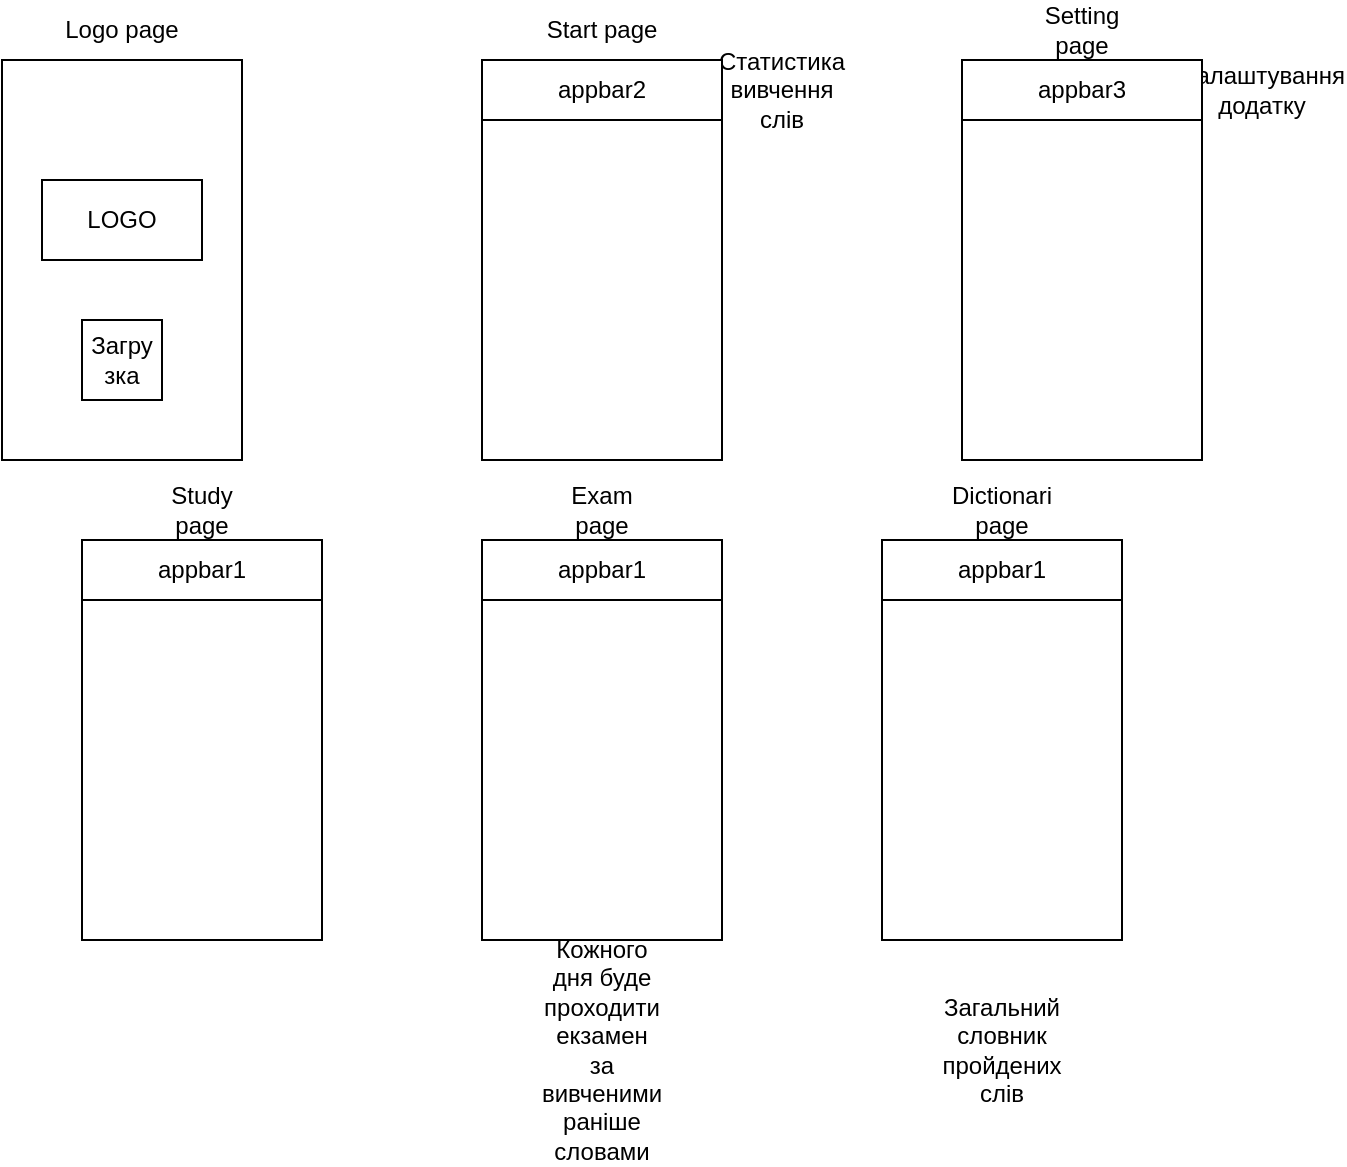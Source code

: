<mxfile version="22.1.18" type="device">
  <diagram name="Страница — 1" id="RGU6fT7gIkPIzqMIowFn">
    <mxGraphModel dx="1050" dy="530" grid="1" gridSize="10" guides="1" tooltips="1" connect="1" arrows="1" fold="1" page="1" pageScale="1" pageWidth="827" pageHeight="1169" math="0" shadow="0">
      <root>
        <mxCell id="0" />
        <mxCell id="1" parent="0" />
        <mxCell id="TmlWOfnDZo3jvkJbb3dy-2" value="" style="rounded=0;whiteSpace=wrap;html=1;direction=south;" parent="1" vertex="1">
          <mxGeometry x="40" y="40" width="120" height="200" as="geometry" />
        </mxCell>
        <mxCell id="TmlWOfnDZo3jvkJbb3dy-3" value="LOGO" style="rounded=0;whiteSpace=wrap;html=1;" parent="1" vertex="1">
          <mxGeometry x="60" y="100" width="80" height="40" as="geometry" />
        </mxCell>
        <mxCell id="TmlWOfnDZo3jvkJbb3dy-4" value="Загру&lt;br&gt;зка" style="whiteSpace=wrap;html=1;aspect=fixed;" parent="1" vertex="1">
          <mxGeometry x="80" y="170" width="40" height="40" as="geometry" />
        </mxCell>
        <mxCell id="TmlWOfnDZo3jvkJbb3dy-5" value="" style="rounded=0;whiteSpace=wrap;html=1;direction=south;" parent="1" vertex="1">
          <mxGeometry x="280" y="40" width="120" height="200" as="geometry" />
        </mxCell>
        <mxCell id="TmlWOfnDZo3jvkJbb3dy-6" value="" style="rounded=0;whiteSpace=wrap;html=1;direction=south;" parent="1" vertex="1">
          <mxGeometry x="80" y="280" width="120" height="200" as="geometry" />
        </mxCell>
        <mxCell id="TmlWOfnDZo3jvkJbb3dy-7" value="" style="rounded=0;whiteSpace=wrap;html=1;direction=south;" parent="1" vertex="1">
          <mxGeometry x="280" y="280" width="120" height="200" as="geometry" />
        </mxCell>
        <mxCell id="TmlWOfnDZo3jvkJbb3dy-8" value="" style="rounded=0;whiteSpace=wrap;html=1;direction=south;" parent="1" vertex="1">
          <mxGeometry x="480" y="280" width="120" height="200" as="geometry" />
        </mxCell>
        <mxCell id="TmlWOfnDZo3jvkJbb3dy-9" value="" style="rounded=0;whiteSpace=wrap;html=1;direction=south;" parent="1" vertex="1">
          <mxGeometry x="520" y="40" width="120" height="200" as="geometry" />
        </mxCell>
        <mxCell id="TmlWOfnDZo3jvkJbb3dy-10" value="Start page" style="text;html=1;strokeColor=none;fillColor=none;align=center;verticalAlign=middle;whiteSpace=wrap;rounded=0;" parent="1" vertex="1">
          <mxGeometry x="310" y="10" width="60" height="30" as="geometry" />
        </mxCell>
        <mxCell id="TmlWOfnDZo3jvkJbb3dy-11" value="Logo page" style="text;html=1;strokeColor=none;fillColor=none;align=center;verticalAlign=middle;whiteSpace=wrap;rounded=0;" parent="1" vertex="1">
          <mxGeometry x="70" y="10" width="60" height="30" as="geometry" />
        </mxCell>
        <mxCell id="TmlWOfnDZo3jvkJbb3dy-12" value="Setting page" style="text;html=1;strokeColor=none;fillColor=none;align=center;verticalAlign=middle;whiteSpace=wrap;rounded=0;" parent="1" vertex="1">
          <mxGeometry x="550" y="10" width="60" height="30" as="geometry" />
        </mxCell>
        <mxCell id="TmlWOfnDZo3jvkJbb3dy-13" value="Study page" style="text;html=1;strokeColor=none;fillColor=none;align=center;verticalAlign=middle;whiteSpace=wrap;rounded=0;" parent="1" vertex="1">
          <mxGeometry x="110" y="250" width="60" height="30" as="geometry" />
        </mxCell>
        <mxCell id="TmlWOfnDZo3jvkJbb3dy-14" value="Exam page" style="text;html=1;strokeColor=none;fillColor=none;align=center;verticalAlign=middle;whiteSpace=wrap;rounded=0;" parent="1" vertex="1">
          <mxGeometry x="310" y="250" width="60" height="30" as="geometry" />
        </mxCell>
        <mxCell id="TmlWOfnDZo3jvkJbb3dy-15" value="Dictionari page" style="text;html=1;strokeColor=none;fillColor=none;align=center;verticalAlign=middle;whiteSpace=wrap;rounded=0;" parent="1" vertex="1">
          <mxGeometry x="510" y="250" width="60" height="30" as="geometry" />
        </mxCell>
        <mxCell id="TmlWOfnDZo3jvkJbb3dy-17" value="Кожного дня буде проходити екзамен за вивченими раніше словами" style="text;html=1;strokeColor=none;fillColor=none;align=center;verticalAlign=middle;whiteSpace=wrap;rounded=0;" parent="1" vertex="1">
          <mxGeometry x="310" y="520" width="60" height="30" as="geometry" />
        </mxCell>
        <mxCell id="TmlWOfnDZo3jvkJbb3dy-19" value="Загальний словник пройдених слів" style="text;html=1;strokeColor=none;fillColor=none;align=center;verticalAlign=middle;whiteSpace=wrap;rounded=0;" parent="1" vertex="1">
          <mxGeometry x="510" y="520" width="60" height="30" as="geometry" />
        </mxCell>
        <mxCell id="TmlWOfnDZo3jvkJbb3dy-20" value="Статистика&lt;br&gt;вивчення слів" style="text;html=1;strokeColor=none;fillColor=none;align=center;verticalAlign=middle;whiteSpace=wrap;rounded=0;" parent="1" vertex="1">
          <mxGeometry x="400" y="40" width="60" height="30" as="geometry" />
        </mxCell>
        <mxCell id="TmlWOfnDZo3jvkJbb3dy-21" value="Налаштування додатку" style="text;html=1;strokeColor=none;fillColor=none;align=center;verticalAlign=middle;whiteSpace=wrap;rounded=0;" parent="1" vertex="1">
          <mxGeometry x="640" y="40" width="60" height="30" as="geometry" />
        </mxCell>
        <mxCell id="1OTaHzqRbfWPAobn1kER-1" value="appbar2" style="rounded=0;whiteSpace=wrap;html=1;" vertex="1" parent="1">
          <mxGeometry x="280" y="40" width="120" height="30" as="geometry" />
        </mxCell>
        <mxCell id="1OTaHzqRbfWPAobn1kER-2" value="appbar3" style="rounded=0;whiteSpace=wrap;html=1;" vertex="1" parent="1">
          <mxGeometry x="520" y="40" width="120" height="30" as="geometry" />
        </mxCell>
        <mxCell id="1OTaHzqRbfWPAobn1kER-3" value="appbar1" style="rounded=0;whiteSpace=wrap;html=1;" vertex="1" parent="1">
          <mxGeometry x="80" y="280" width="120" height="30" as="geometry" />
        </mxCell>
        <mxCell id="1OTaHzqRbfWPAobn1kER-4" value="appbar1" style="rounded=0;whiteSpace=wrap;html=1;" vertex="1" parent="1">
          <mxGeometry x="280" y="280" width="120" height="30" as="geometry" />
        </mxCell>
        <mxCell id="1OTaHzqRbfWPAobn1kER-5" value="appbar1" style="rounded=0;whiteSpace=wrap;html=1;" vertex="1" parent="1">
          <mxGeometry x="480" y="280" width="120" height="30" as="geometry" />
        </mxCell>
      </root>
    </mxGraphModel>
  </diagram>
</mxfile>
